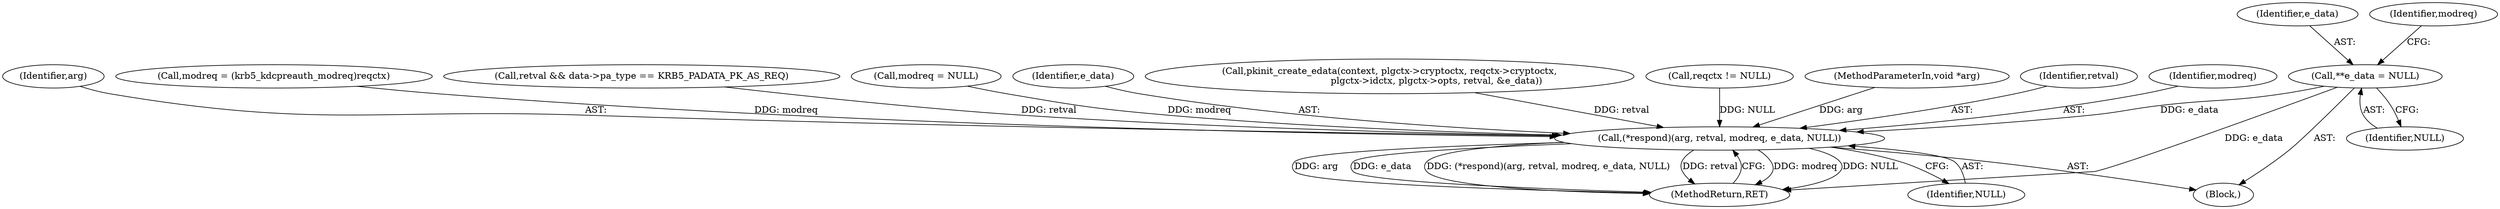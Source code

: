 digraph "0_krb5_e3b5a5e5267818c97750b266df50b6a3d4649604_1@pointer" {
"1000175" [label="(Call,**e_data = NULL)"];
"1000947" [label="(Call,(*respond)(arg, retval, modreq, e_data, NULL))"];
"1000949" [label="(Identifier,retval)"];
"1000950" [label="(Identifier,modreq)"];
"1000948" [label="(Identifier,arg)"];
"1000119" [label="(Block,)"];
"1000176" [label="(Identifier,e_data)"];
"1000177" [label="(Identifier,NULL)"];
"1000864" [label="(Call,modreq = (krb5_kdcpreauth_modreq)reqctx)"];
"1000180" [label="(Identifier,modreq)"];
"1000953" [label="(MethodReturn,RET)"];
"1000874" [label="(Call,retval && data->pa_type == KRB5_PADATA_PK_AS_REQ)"];
"1000179" [label="(Call,modreq = NULL)"];
"1000951" [label="(Identifier,e_data)"];
"1000885" [label="(Call,pkinit_create_edata(context, plgctx->cryptoctx, reqctx->cryptoctx,\n                                plgctx->idctx, plgctx->opts, retval, &e_data))"];
"1000934" [label="(Call,reqctx != NULL)"];
"1000118" [label="(MethodParameterIn,void *arg)"];
"1000947" [label="(Call,(*respond)(arg, retval, modreq, e_data, NULL))"];
"1000175" [label="(Call,**e_data = NULL)"];
"1000952" [label="(Identifier,NULL)"];
"1000175" -> "1000119"  [label="AST: "];
"1000175" -> "1000177"  [label="CFG: "];
"1000176" -> "1000175"  [label="AST: "];
"1000177" -> "1000175"  [label="AST: "];
"1000180" -> "1000175"  [label="CFG: "];
"1000175" -> "1000953"  [label="DDG: e_data"];
"1000175" -> "1000947"  [label="DDG: e_data"];
"1000947" -> "1000119"  [label="AST: "];
"1000947" -> "1000952"  [label="CFG: "];
"1000948" -> "1000947"  [label="AST: "];
"1000949" -> "1000947"  [label="AST: "];
"1000950" -> "1000947"  [label="AST: "];
"1000951" -> "1000947"  [label="AST: "];
"1000952" -> "1000947"  [label="AST: "];
"1000953" -> "1000947"  [label="CFG: "];
"1000947" -> "1000953"  [label="DDG: modreq"];
"1000947" -> "1000953"  [label="DDG: NULL"];
"1000947" -> "1000953"  [label="DDG: arg"];
"1000947" -> "1000953"  [label="DDG: e_data"];
"1000947" -> "1000953"  [label="DDG: (*respond)(arg, retval, modreq, e_data, NULL)"];
"1000947" -> "1000953"  [label="DDG: retval"];
"1000118" -> "1000947"  [label="DDG: arg"];
"1000885" -> "1000947"  [label="DDG: retval"];
"1000874" -> "1000947"  [label="DDG: retval"];
"1000864" -> "1000947"  [label="DDG: modreq"];
"1000179" -> "1000947"  [label="DDG: modreq"];
"1000934" -> "1000947"  [label="DDG: NULL"];
}
